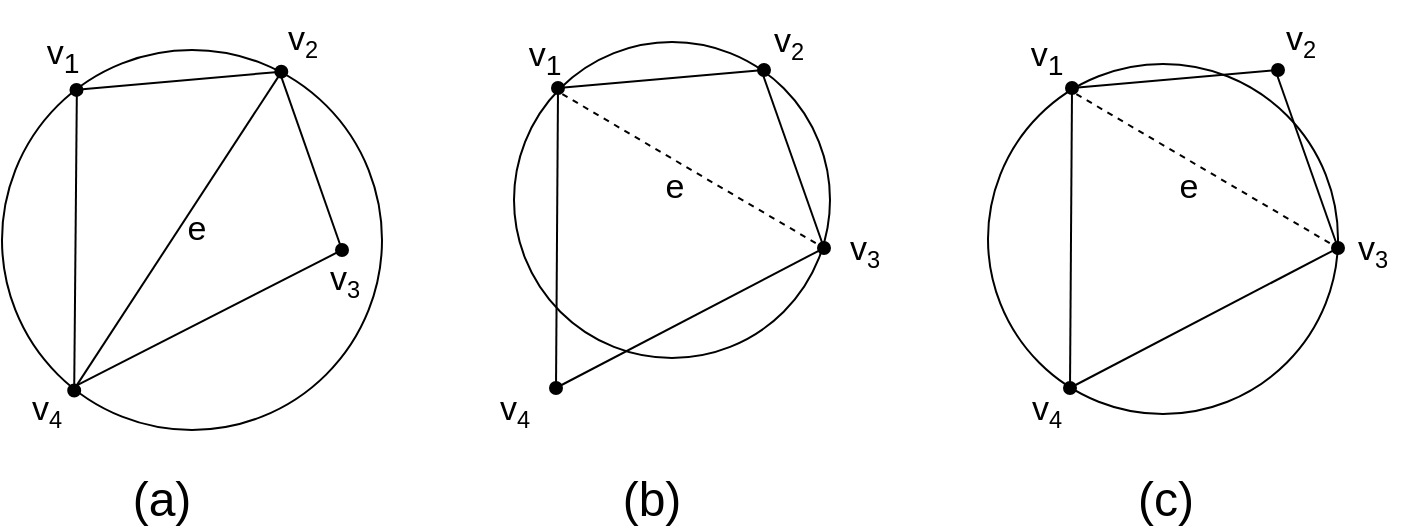 <mxfile version="26.2.15">
  <diagram name="Page-1" id="tubGMbky3gx9UXj9urqt">
    <mxGraphModel dx="946" dy="586" grid="1" gridSize="10" guides="1" tooltips="1" connect="1" arrows="1" fold="1" page="1" pageScale="1" pageWidth="827" pageHeight="1169" math="0" shadow="0">
      <root>
        <mxCell id="0" />
        <mxCell id="1" parent="0" />
        <mxCell id="4vt4gDCJGikrpxqC6eB1-1" value="" style="ellipse;whiteSpace=wrap;html=1;aspect=fixed;fillColor=none;" parent="1" vertex="1">
          <mxGeometry x="80" y="80" width="190" height="190" as="geometry" />
        </mxCell>
        <mxCell id="4vt4gDCJGikrpxqC6eB1-2" value="" style="endArrow=none;html=1;rounded=0;exitX=0.19;exitY=0.896;exitDx=0;exitDy=0;exitPerimeter=0;startArrow=oval;startFill=1;entryX=0.197;entryY=0.108;entryDx=0;entryDy=0;entryPerimeter=0;" parent="1" source="4vt4gDCJGikrpxqC6eB1-1" target="4vt4gDCJGikrpxqC6eB1-1" edge="1">
          <mxGeometry width="50" height="50" relative="1" as="geometry">
            <mxPoint x="100" y="170" as="sourcePoint" />
            <mxPoint x="100" y="90" as="targetPoint" />
          </mxGeometry>
        </mxCell>
        <mxCell id="4vt4gDCJGikrpxqC6eB1-7" value="e" style="edgeLabel;html=1;align=center;verticalAlign=middle;resizable=0;points=[];fontSize=17;" parent="4vt4gDCJGikrpxqC6eB1-2" vertex="1" connectable="0">
          <mxGeometry x="0.039" relative="1" as="geometry">
            <mxPoint x="60" y="-2" as="offset" />
          </mxGeometry>
        </mxCell>
        <mxCell id="4vt4gDCJGikrpxqC6eB1-3" value="" style="endArrow=oval;html=1;rounded=0;entryX=0.735;entryY=0.057;entryDx=0;entryDy=0;entryPerimeter=0;startArrow=oval;startFill=1;endFill=1;exitX=0.196;exitY=0.105;exitDx=0;exitDy=0;exitPerimeter=0;" parent="1" source="4vt4gDCJGikrpxqC6eB1-1" target="4vt4gDCJGikrpxqC6eB1-1" edge="1">
          <mxGeometry width="50" height="50" relative="1" as="geometry">
            <mxPoint x="100" y="90" as="sourcePoint" />
            <mxPoint x="240" y="120" as="targetPoint" />
          </mxGeometry>
        </mxCell>
        <mxCell id="4vt4gDCJGikrpxqC6eB1-4" value="" style="endArrow=none;html=1;rounded=0;exitX=0.191;exitY=0.891;exitDx=0;exitDy=0;exitPerimeter=0;entryX=0.73;entryY=0.066;entryDx=0;entryDy=0;entryPerimeter=0;" parent="1" source="4vt4gDCJGikrpxqC6eB1-1" target="4vt4gDCJGikrpxqC6eB1-1" edge="1">
          <mxGeometry width="50" height="50" relative="1" as="geometry">
            <mxPoint x="190" y="170" as="sourcePoint" />
            <mxPoint x="240" y="120" as="targetPoint" />
          </mxGeometry>
        </mxCell>
        <mxCell id="4vt4gDCJGikrpxqC6eB1-5" value="" style="endArrow=none;html=1;rounded=0;entryX=0.732;entryY=0.062;entryDx=0;entryDy=0;entryPerimeter=0;" parent="1" target="4vt4gDCJGikrpxqC6eB1-1" edge="1">
          <mxGeometry width="50" height="50" relative="1" as="geometry">
            <mxPoint x="250" y="180" as="sourcePoint" />
            <mxPoint x="100" y="150" as="targetPoint" />
          </mxGeometry>
        </mxCell>
        <mxCell id="4vt4gDCJGikrpxqC6eB1-6" value="" style="endArrow=none;html=1;rounded=0;entryX=0.18;entryY=0.891;entryDx=0;entryDy=0;entryPerimeter=0;startArrow=oval;startFill=1;" parent="1" target="4vt4gDCJGikrpxqC6eB1-1" edge="1">
          <mxGeometry width="50" height="50" relative="1" as="geometry">
            <mxPoint x="250" y="180" as="sourcePoint" />
            <mxPoint x="130" y="120" as="targetPoint" />
          </mxGeometry>
        </mxCell>
        <mxCell id="4vt4gDCJGikrpxqC6eB1-34" value="&lt;font style=&quot;font-size: 24px;&quot;&gt;(a)&lt;/font&gt;" style="text;html=1;align=center;verticalAlign=middle;whiteSpace=wrap;rounded=0;" parent="1" vertex="1">
          <mxGeometry x="130" y="290" width="60" height="30" as="geometry" />
        </mxCell>
        <mxCell id="EWtLF_SIJgmkEhDglYgc-1" value="&lt;font style=&quot;font-size: 17px;&quot;&gt;v&lt;sub&gt;1&lt;/sub&gt;&lt;/font&gt;" style="text;html=1;align=center;verticalAlign=middle;resizable=0;points=[];autosize=1;strokeColor=none;fillColor=none;" vertex="1" parent="1">
          <mxGeometry x="90" y="63" width="40" height="40" as="geometry" />
        </mxCell>
        <mxCell id="EWtLF_SIJgmkEhDglYgc-4" value="&lt;font style=&quot;font-size: 17px;&quot;&gt;v&lt;/font&gt;&lt;font style=&quot;font-size: 14.167px;&quot;&gt;&lt;sub&gt;2&lt;/sub&gt;&lt;/font&gt;" style="text;html=1;align=center;verticalAlign=middle;resizable=0;points=[];autosize=1;strokeColor=none;fillColor=none;" vertex="1" parent="1">
          <mxGeometry x="210" y="55" width="40" height="40" as="geometry" />
        </mxCell>
        <mxCell id="EWtLF_SIJgmkEhDglYgc-7" value="&lt;font style=&quot;font-size: 17px;&quot;&gt;v&lt;/font&gt;&lt;font style=&quot;font-size: 14.167px;&quot;&gt;&lt;sub&gt;3&lt;/sub&gt;&lt;/font&gt;" style="text;html=1;align=center;verticalAlign=middle;resizable=0;points=[];autosize=1;strokeColor=none;fillColor=none;" vertex="1" parent="1">
          <mxGeometry x="231" y="175" width="40" height="40" as="geometry" />
        </mxCell>
        <mxCell id="EWtLF_SIJgmkEhDglYgc-9" value="&lt;font style=&quot;font-size: 17px;&quot;&gt;v&lt;/font&gt;&lt;font style=&quot;font-size: 14.167px;&quot;&gt;&lt;sub&gt;3&lt;/sub&gt;&lt;/font&gt;" style="text;html=1;align=center;verticalAlign=middle;resizable=0;points=[];autosize=1;strokeColor=none;fillColor=none;" vertex="1" parent="1">
          <mxGeometry x="745" y="160" width="40" height="40" as="geometry" />
        </mxCell>
        <mxCell id="EWtLF_SIJgmkEhDglYgc-10" value="&lt;font style=&quot;font-size: 17px;&quot;&gt;v&lt;/font&gt;&lt;font style=&quot;font-size: 14.167px;&quot;&gt;&lt;sub&gt;4&lt;/sub&gt;&lt;/font&gt;" style="text;html=1;align=center;verticalAlign=middle;resizable=0;points=[];autosize=1;strokeColor=none;fillColor=none;" vertex="1" parent="1">
          <mxGeometry x="82" y="240" width="40" height="40" as="geometry" />
        </mxCell>
        <mxCell id="EWtLF_SIJgmkEhDglYgc-13" value="" style="group" vertex="1" connectable="0" parent="1">
          <mxGeometry x="316" y="64" width="213" height="256" as="geometry" />
        </mxCell>
        <mxCell id="EWtLF_SIJgmkEhDglYgc-11" value="&lt;font style=&quot;font-size: 17px;&quot;&gt;v&lt;/font&gt;&lt;font style=&quot;font-size: 14.167px;&quot;&gt;&lt;sub&gt;4&lt;/sub&gt;&lt;/font&gt;" style="text;html=1;align=center;verticalAlign=middle;resizable=0;points=[];autosize=1;strokeColor=none;fillColor=none;" vertex="1" parent="EWtLF_SIJgmkEhDglYgc-13">
          <mxGeometry y="176" width="40" height="40" as="geometry" />
        </mxCell>
        <mxCell id="EWtLF_SIJgmkEhDglYgc-15" value="" style="group" vertex="1" connectable="0" parent="EWtLF_SIJgmkEhDglYgc-13">
          <mxGeometry x="15" width="200" height="256" as="geometry" />
        </mxCell>
        <mxCell id="4vt4gDCJGikrpxqC6eB1-22" value="" style="group" parent="EWtLF_SIJgmkEhDglYgc-15" vertex="1" connectable="0">
          <mxGeometry x="24" y="26" width="150" height="180" as="geometry" />
        </mxCell>
        <mxCell id="4vt4gDCJGikrpxqC6eB1-8" value="" style="ellipse;whiteSpace=wrap;html=1;aspect=fixed;fillColor=none;" parent="4vt4gDCJGikrpxqC6eB1-22" vertex="1">
          <mxGeometry x="-19" y="-14" width="158" height="158" as="geometry" />
        </mxCell>
        <mxCell id="4vt4gDCJGikrpxqC6eB1-16" value="" style="endArrow=none;html=1;rounded=0;exitX=0.19;exitY=0.896;exitDx=0;exitDy=0;exitPerimeter=0;startArrow=oval;startFill=1;entryX=0.197;entryY=0.108;entryDx=0;entryDy=0;entryPerimeter=0;" parent="4vt4gDCJGikrpxqC6eB1-22" edge="1">
          <mxGeometry width="50" height="50" relative="1" as="geometry">
            <mxPoint x="2" y="159" as="sourcePoint" />
            <mxPoint x="3" y="10" as="targetPoint" />
          </mxGeometry>
        </mxCell>
        <mxCell id="4vt4gDCJGikrpxqC6eB1-17" value="e" style="edgeLabel;html=1;align=center;verticalAlign=middle;resizable=0;points=[];fontSize=17;" parent="4vt4gDCJGikrpxqC6eB1-16" vertex="1" connectable="0">
          <mxGeometry x="0.039" relative="1" as="geometry">
            <mxPoint x="58" y="-23" as="offset" />
          </mxGeometry>
        </mxCell>
        <mxCell id="4vt4gDCJGikrpxqC6eB1-18" value="" style="endArrow=oval;html=1;rounded=0;entryX=0.735;entryY=0.057;entryDx=0;entryDy=0;entryPerimeter=0;startArrow=oval;startFill=1;endFill=1;exitX=0.196;exitY=0.105;exitDx=0;exitDy=0;exitPerimeter=0;" parent="4vt4gDCJGikrpxqC6eB1-22" edge="1">
          <mxGeometry width="50" height="50" relative="1" as="geometry">
            <mxPoint x="3" y="9" as="sourcePoint" />
            <mxPoint x="106" as="targetPoint" />
          </mxGeometry>
        </mxCell>
        <mxCell id="4vt4gDCJGikrpxqC6eB1-19" value="" style="endArrow=none;html=1;rounded=0;entryX=0.732;entryY=0.062;entryDx=0;entryDy=0;entryPerimeter=0;" parent="4vt4gDCJGikrpxqC6eB1-22" edge="1">
          <mxGeometry width="50" height="50" relative="1" as="geometry">
            <mxPoint x="136" y="89" as="sourcePoint" />
            <mxPoint x="105" y="1" as="targetPoint" />
          </mxGeometry>
        </mxCell>
        <mxCell id="4vt4gDCJGikrpxqC6eB1-20" value="" style="endArrow=none;html=1;rounded=0;startArrow=oval;startFill=1;" parent="4vt4gDCJGikrpxqC6eB1-22" edge="1">
          <mxGeometry width="50" height="50" relative="1" as="geometry">
            <mxPoint x="136" y="89" as="sourcePoint" />
            <mxPoint y="160" as="targetPoint" />
          </mxGeometry>
        </mxCell>
        <mxCell id="4vt4gDCJGikrpxqC6eB1-21" value="" style="endArrow=none;html=1;rounded=0;dashed=1;" parent="4vt4gDCJGikrpxqC6eB1-22" edge="1">
          <mxGeometry width="50" height="50" relative="1" as="geometry">
            <mxPoint y="9" as="sourcePoint" />
            <mxPoint x="136" y="89" as="targetPoint" />
          </mxGeometry>
        </mxCell>
        <mxCell id="EWtLF_SIJgmkEhDglYgc-5" value="&lt;font style=&quot;font-size: 17px;&quot;&gt;v&lt;/font&gt;&lt;font style=&quot;font-size: 14.167px;&quot;&gt;&lt;sub&gt;2&lt;/sub&gt;&lt;/font&gt;" style="text;html=1;align=center;verticalAlign=middle;resizable=0;points=[];autosize=1;strokeColor=none;fillColor=none;" vertex="1" parent="4vt4gDCJGikrpxqC6eB1-22">
          <mxGeometry x="98" y="-34" width="40" height="40" as="geometry" />
        </mxCell>
        <mxCell id="4vt4gDCJGikrpxqC6eB1-43" value="&lt;font style=&quot;font-size: 24px;&quot;&gt;(b&lt;/font&gt;&lt;span style=&quot;font-size: 24px; background-color: transparent; color: light-dark(rgb(0, 0, 0), rgb(255, 255, 255));&quot;&gt;)&lt;/span&gt;" style="text;html=1;align=center;verticalAlign=middle;whiteSpace=wrap;rounded=0;" parent="EWtLF_SIJgmkEhDglYgc-15" vertex="1">
          <mxGeometry x="44" y="226" width="60" height="30" as="geometry" />
        </mxCell>
        <mxCell id="EWtLF_SIJgmkEhDglYgc-2" value="&lt;font style=&quot;font-size: 17px;&quot;&gt;v&lt;sub&gt;1&lt;/sub&gt;&lt;/font&gt;" style="text;html=1;align=center;verticalAlign=middle;resizable=0;points=[];autosize=1;strokeColor=none;fillColor=none;" vertex="1" parent="EWtLF_SIJgmkEhDglYgc-15">
          <mxGeometry width="40" height="40" as="geometry" />
        </mxCell>
        <mxCell id="EWtLF_SIJgmkEhDglYgc-8" value="&lt;font style=&quot;font-size: 17px;&quot;&gt;v&lt;/font&gt;&lt;font style=&quot;font-size: 14.167px;&quot;&gt;&lt;sub&gt;3&lt;/sub&gt;&lt;/font&gt;" style="text;html=1;align=center;verticalAlign=middle;resizable=0;points=[];autosize=1;strokeColor=none;fillColor=none;" vertex="1" parent="EWtLF_SIJgmkEhDglYgc-15">
          <mxGeometry x="160" y="96" width="40" height="40" as="geometry" />
        </mxCell>
        <mxCell id="EWtLF_SIJgmkEhDglYgc-14" value="" style="group" vertex="1" connectable="0" parent="1">
          <mxGeometry x="582" y="55" width="180" height="265" as="geometry" />
        </mxCell>
        <mxCell id="4vt4gDCJGikrpxqC6eB1-26" value="" style="group" parent="EWtLF_SIJgmkEhDglYgc-14" vertex="1" connectable="0">
          <mxGeometry x="30" y="35" width="150" height="180" as="geometry" />
        </mxCell>
        <mxCell id="4vt4gDCJGikrpxqC6eB1-33" value="" style="ellipse;whiteSpace=wrap;html=1;aspect=fixed;fillColor=none;" parent="4vt4gDCJGikrpxqC6eB1-26" vertex="1">
          <mxGeometry x="-39" y="-3" width="175" height="175" as="geometry" />
        </mxCell>
        <mxCell id="4vt4gDCJGikrpxqC6eB1-27" value="" style="endArrow=none;html=1;rounded=0;exitX=0.19;exitY=0.896;exitDx=0;exitDy=0;exitPerimeter=0;startArrow=oval;startFill=1;entryX=0.197;entryY=0.108;entryDx=0;entryDy=0;entryPerimeter=0;" parent="4vt4gDCJGikrpxqC6eB1-26" edge="1">
          <mxGeometry width="50" height="50" relative="1" as="geometry">
            <mxPoint x="2" y="159" as="sourcePoint" />
            <mxPoint x="3" y="10" as="targetPoint" />
          </mxGeometry>
        </mxCell>
        <mxCell id="4vt4gDCJGikrpxqC6eB1-28" value="&lt;font style=&quot;font-size: 17px;&quot;&gt;e&lt;/font&gt;" style="edgeLabel;html=1;align=center;verticalAlign=middle;resizable=0;points=[];" parent="4vt4gDCJGikrpxqC6eB1-27" vertex="1" connectable="0">
          <mxGeometry x="0.039" relative="1" as="geometry">
            <mxPoint x="58" y="-23" as="offset" />
          </mxGeometry>
        </mxCell>
        <mxCell id="4vt4gDCJGikrpxqC6eB1-29" value="" style="endArrow=oval;html=1;rounded=0;entryX=0.735;entryY=0.057;entryDx=0;entryDy=0;entryPerimeter=0;startArrow=oval;startFill=1;endFill=1;exitX=0.196;exitY=0.105;exitDx=0;exitDy=0;exitPerimeter=0;" parent="4vt4gDCJGikrpxqC6eB1-26" edge="1">
          <mxGeometry width="50" height="50" relative="1" as="geometry">
            <mxPoint x="3" y="9" as="sourcePoint" />
            <mxPoint x="106" as="targetPoint" />
          </mxGeometry>
        </mxCell>
        <mxCell id="4vt4gDCJGikrpxqC6eB1-30" value="" style="endArrow=none;html=1;rounded=0;entryX=0.732;entryY=0.062;entryDx=0;entryDy=0;entryPerimeter=0;" parent="4vt4gDCJGikrpxqC6eB1-26" edge="1">
          <mxGeometry width="50" height="50" relative="1" as="geometry">
            <mxPoint x="136" y="89" as="sourcePoint" />
            <mxPoint x="105" y="1" as="targetPoint" />
          </mxGeometry>
        </mxCell>
        <mxCell id="4vt4gDCJGikrpxqC6eB1-31" value="" style="endArrow=none;html=1;rounded=0;startArrow=oval;startFill=1;" parent="4vt4gDCJGikrpxqC6eB1-26" edge="1">
          <mxGeometry width="50" height="50" relative="1" as="geometry">
            <mxPoint x="136" y="89" as="sourcePoint" />
            <mxPoint y="160" as="targetPoint" />
          </mxGeometry>
        </mxCell>
        <mxCell id="4vt4gDCJGikrpxqC6eB1-32" value="" style="endArrow=none;html=1;rounded=0;dashed=1;" parent="4vt4gDCJGikrpxqC6eB1-26" edge="1">
          <mxGeometry width="50" height="50" relative="1" as="geometry">
            <mxPoint y="9" as="sourcePoint" />
            <mxPoint x="136" y="89" as="targetPoint" />
          </mxGeometry>
        </mxCell>
        <mxCell id="4vt4gDCJGikrpxqC6eB1-44" value="&lt;font style=&quot;font-size: 24px;&quot;&gt;(c)&lt;/font&gt;" style="text;html=1;align=center;verticalAlign=middle;whiteSpace=wrap;rounded=0;" parent="EWtLF_SIJgmkEhDglYgc-14" vertex="1">
          <mxGeometry x="50" y="235" width="60" height="30" as="geometry" />
        </mxCell>
        <mxCell id="EWtLF_SIJgmkEhDglYgc-3" value="&lt;font style=&quot;font-size: 17px;&quot;&gt;v&lt;sub&gt;1&lt;/sub&gt;&lt;/font&gt;" style="text;html=1;align=center;verticalAlign=middle;resizable=0;points=[];autosize=1;strokeColor=none;fillColor=none;" vertex="1" parent="EWtLF_SIJgmkEhDglYgc-14">
          <mxGeometry y="9" width="40" height="40" as="geometry" />
        </mxCell>
        <mxCell id="EWtLF_SIJgmkEhDglYgc-6" value="&lt;font style=&quot;font-size: 17px;&quot;&gt;v&lt;/font&gt;&lt;font style=&quot;font-size: 14.167px;&quot;&gt;&lt;sub&gt;2&lt;/sub&gt;&lt;/font&gt;" style="text;html=1;align=center;verticalAlign=middle;resizable=0;points=[];autosize=1;strokeColor=none;fillColor=none;" vertex="1" parent="EWtLF_SIJgmkEhDglYgc-14">
          <mxGeometry x="127" width="40" height="40" as="geometry" />
        </mxCell>
        <mxCell id="EWtLF_SIJgmkEhDglYgc-12" value="&lt;font style=&quot;font-size: 17px;&quot;&gt;v&lt;/font&gt;&lt;font style=&quot;font-size: 14.167px;&quot;&gt;&lt;sub&gt;4&lt;/sub&gt;&lt;/font&gt;" style="text;html=1;align=center;verticalAlign=middle;resizable=0;points=[];autosize=1;strokeColor=none;fillColor=none;" vertex="1" parent="EWtLF_SIJgmkEhDglYgc-14">
          <mxGeometry y="185" width="40" height="40" as="geometry" />
        </mxCell>
      </root>
    </mxGraphModel>
  </diagram>
</mxfile>

